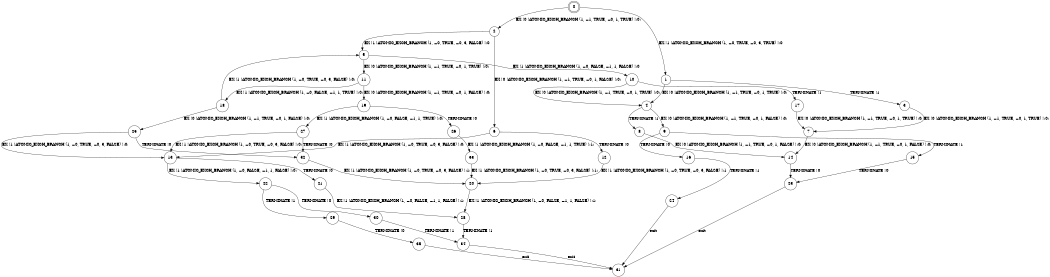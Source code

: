 digraph BCG {
size = "7, 10.5";
center = TRUE;
node [shape = circle];
0 [peripheries = 2];
0 -> 1 [label = "EX !1 !ATOMIC_EXCH_BRANCH (1, +0, TRUE, +0, 3, TRUE) !:0:"];
0 -> 2 [label = "EX !0 !ATOMIC_EXCH_BRANCH (1, +1, TRUE, +0, 1, TRUE) !:0:"];
1 -> 3 [label = "TERMINATE !1"];
1 -> 4 [label = "EX !0 !ATOMIC_EXCH_BRANCH (1, +1, TRUE, +0, 1, TRUE) !:0:"];
2 -> 5 [label = "EX !1 !ATOMIC_EXCH_BRANCH (1, +0, TRUE, +0, 3, FALSE) !:0:"];
2 -> 6 [label = "EX !0 !ATOMIC_EXCH_BRANCH (1, +1, TRUE, +0, 1, FALSE) !:0:"];
3 -> 7 [label = "EX !0 !ATOMIC_EXCH_BRANCH (1, +1, TRUE, +0, 1, TRUE) !:0:"];
4 -> 8 [label = "TERMINATE !1"];
4 -> 9 [label = "EX !0 !ATOMIC_EXCH_BRANCH (1, +1, TRUE, +0, 1, FALSE) !:0:"];
5 -> 10 [label = "EX !1 !ATOMIC_EXCH_BRANCH (1, +0, FALSE, +1, 1, FALSE) !:0:"];
5 -> 11 [label = "EX !0 !ATOMIC_EXCH_BRANCH (1, +1, TRUE, +0, 1, TRUE) !:0:"];
6 -> 12 [label = "TERMINATE !0"];
6 -> 13 [label = "EX !1 !ATOMIC_EXCH_BRANCH (1, +0, TRUE, +0, 3, FALSE) !:0:"];
7 -> 14 [label = "EX !0 !ATOMIC_EXCH_BRANCH (1, +1, TRUE, +0, 1, FALSE) !:0:"];
8 -> 14 [label = "EX !0 !ATOMIC_EXCH_BRANCH (1, +1, TRUE, +0, 1, FALSE) !:0:"];
9 -> 15 [label = "TERMINATE !1"];
9 -> 16 [label = "TERMINATE !0"];
10 -> 17 [label = "TERMINATE !1"];
10 -> 4 [label = "EX !0 !ATOMIC_EXCH_BRANCH (1, +1, TRUE, +0, 1, TRUE) !:0:"];
11 -> 18 [label = "EX !1 !ATOMIC_EXCH_BRANCH (1, +0, FALSE, +1, 1, TRUE) !:0:"];
11 -> 19 [label = "EX !0 !ATOMIC_EXCH_BRANCH (1, +1, TRUE, +0, 1, FALSE) !:0:"];
12 -> 20 [label = "EX !1 !ATOMIC_EXCH_BRANCH (1, +0, TRUE, +0, 3, FALSE) !:1:"];
13 -> 21 [label = "TERMINATE !0"];
13 -> 22 [label = "EX !1 !ATOMIC_EXCH_BRANCH (1, +0, FALSE, +1, 1, FALSE) !:0:"];
14 -> 23 [label = "TERMINATE !0"];
15 -> 23 [label = "TERMINATE !0"];
16 -> 24 [label = "TERMINATE !1"];
17 -> 7 [label = "EX !0 !ATOMIC_EXCH_BRANCH (1, +1, TRUE, +0, 1, TRUE) !:0:"];
18 -> 5 [label = "EX !1 !ATOMIC_EXCH_BRANCH (1, +0, TRUE, +0, 3, FALSE) !:0:"];
18 -> 25 [label = "EX !0 !ATOMIC_EXCH_BRANCH (1, +1, TRUE, +0, 1, FALSE) !:0:"];
19 -> 26 [label = "TERMINATE !0"];
19 -> 27 [label = "EX !1 !ATOMIC_EXCH_BRANCH (1, +0, FALSE, +1, 1, TRUE) !:0:"];
20 -> 28 [label = "EX !1 !ATOMIC_EXCH_BRANCH (1, +0, FALSE, +1, 1, FALSE) !:1:"];
21 -> 28 [label = "EX !1 !ATOMIC_EXCH_BRANCH (1, +0, FALSE, +1, 1, FALSE) !:1:"];
22 -> 29 [label = "TERMINATE !1"];
22 -> 30 [label = "TERMINATE !0"];
23 -> 31 [label = "exit"];
24 -> 31 [label = "exit"];
25 -> 32 [label = "TERMINATE !0"];
25 -> 13 [label = "EX !1 !ATOMIC_EXCH_BRANCH (1, +0, TRUE, +0, 3, FALSE) !:0:"];
26 -> 33 [label = "EX !1 !ATOMIC_EXCH_BRANCH (1, +0, FALSE, +1, 1, TRUE) !:1:"];
27 -> 32 [label = "TERMINATE !0"];
27 -> 13 [label = "EX !1 !ATOMIC_EXCH_BRANCH (1, +0, TRUE, +0, 3, FALSE) !:0:"];
28 -> 34 [label = "TERMINATE !1"];
29 -> 35 [label = "TERMINATE !0"];
30 -> 34 [label = "TERMINATE !1"];
32 -> 20 [label = "EX !1 !ATOMIC_EXCH_BRANCH (1, +0, TRUE, +0, 3, FALSE) !:1:"];
33 -> 20 [label = "EX !1 !ATOMIC_EXCH_BRANCH (1, +0, TRUE, +0, 3, FALSE) !:1:"];
34 -> 31 [label = "exit"];
35 -> 31 [label = "exit"];
}

